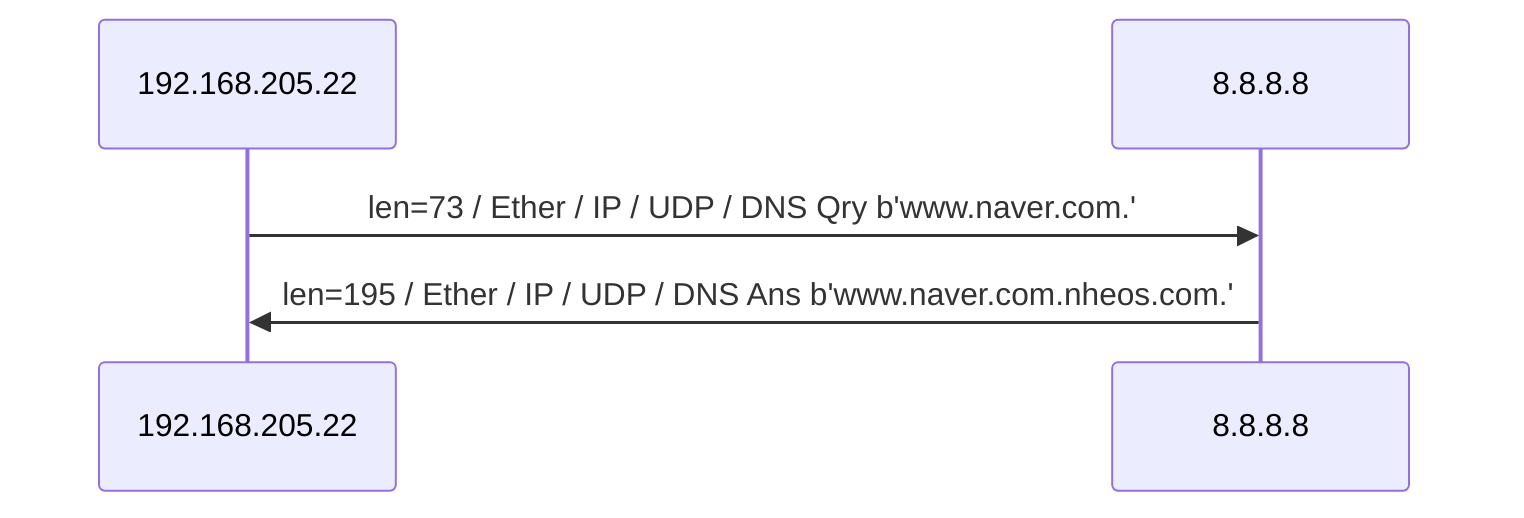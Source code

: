 sequenceDiagram
    192.168.205.22->>8.8.8.8: len=73 / Ether / IP / UDP / DNS Qry b'www.naver.com.'
    8.8.8.8->>192.168.205.22: len=195 / Ether / IP / UDP / DNS Ans b'www.naver.com.nheos.com.'